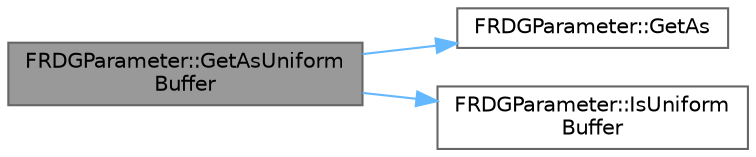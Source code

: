 digraph "FRDGParameter::GetAsUniformBuffer"
{
 // INTERACTIVE_SVG=YES
 // LATEX_PDF_SIZE
  bgcolor="transparent";
  edge [fontname=Helvetica,fontsize=10,labelfontname=Helvetica,labelfontsize=10];
  node [fontname=Helvetica,fontsize=10,shape=box,height=0.2,width=0.4];
  rankdir="LR";
  Node1 [id="Node000001",label="FRDGParameter::GetAsUniform\lBuffer",height=0.2,width=0.4,color="gray40", fillcolor="grey60", style="filled", fontcolor="black",tooltip=" "];
  Node1 -> Node2 [id="edge1_Node000001_Node000002",color="steelblue1",style="solid",tooltip=" "];
  Node2 [id="Node000002",label="FRDGParameter::GetAs",height=0.2,width=0.4,color="grey40", fillcolor="white", style="filled",URL="$d1/d4b/classFRDGParameter.html#ab35ac0477bc7b5f57ff557abf3434349",tooltip=" "];
  Node1 -> Node3 [id="edge2_Node000001_Node000003",color="steelblue1",style="solid",tooltip=" "];
  Node3 [id="Node000003",label="FRDGParameter::IsUniform\lBuffer",height=0.2,width=0.4,color="grey40", fillcolor="white", style="filled",URL="$d1/d4b/classFRDGParameter.html#a1e14334c11e2711633bd6bbcf6217b28",tooltip=" "];
}
